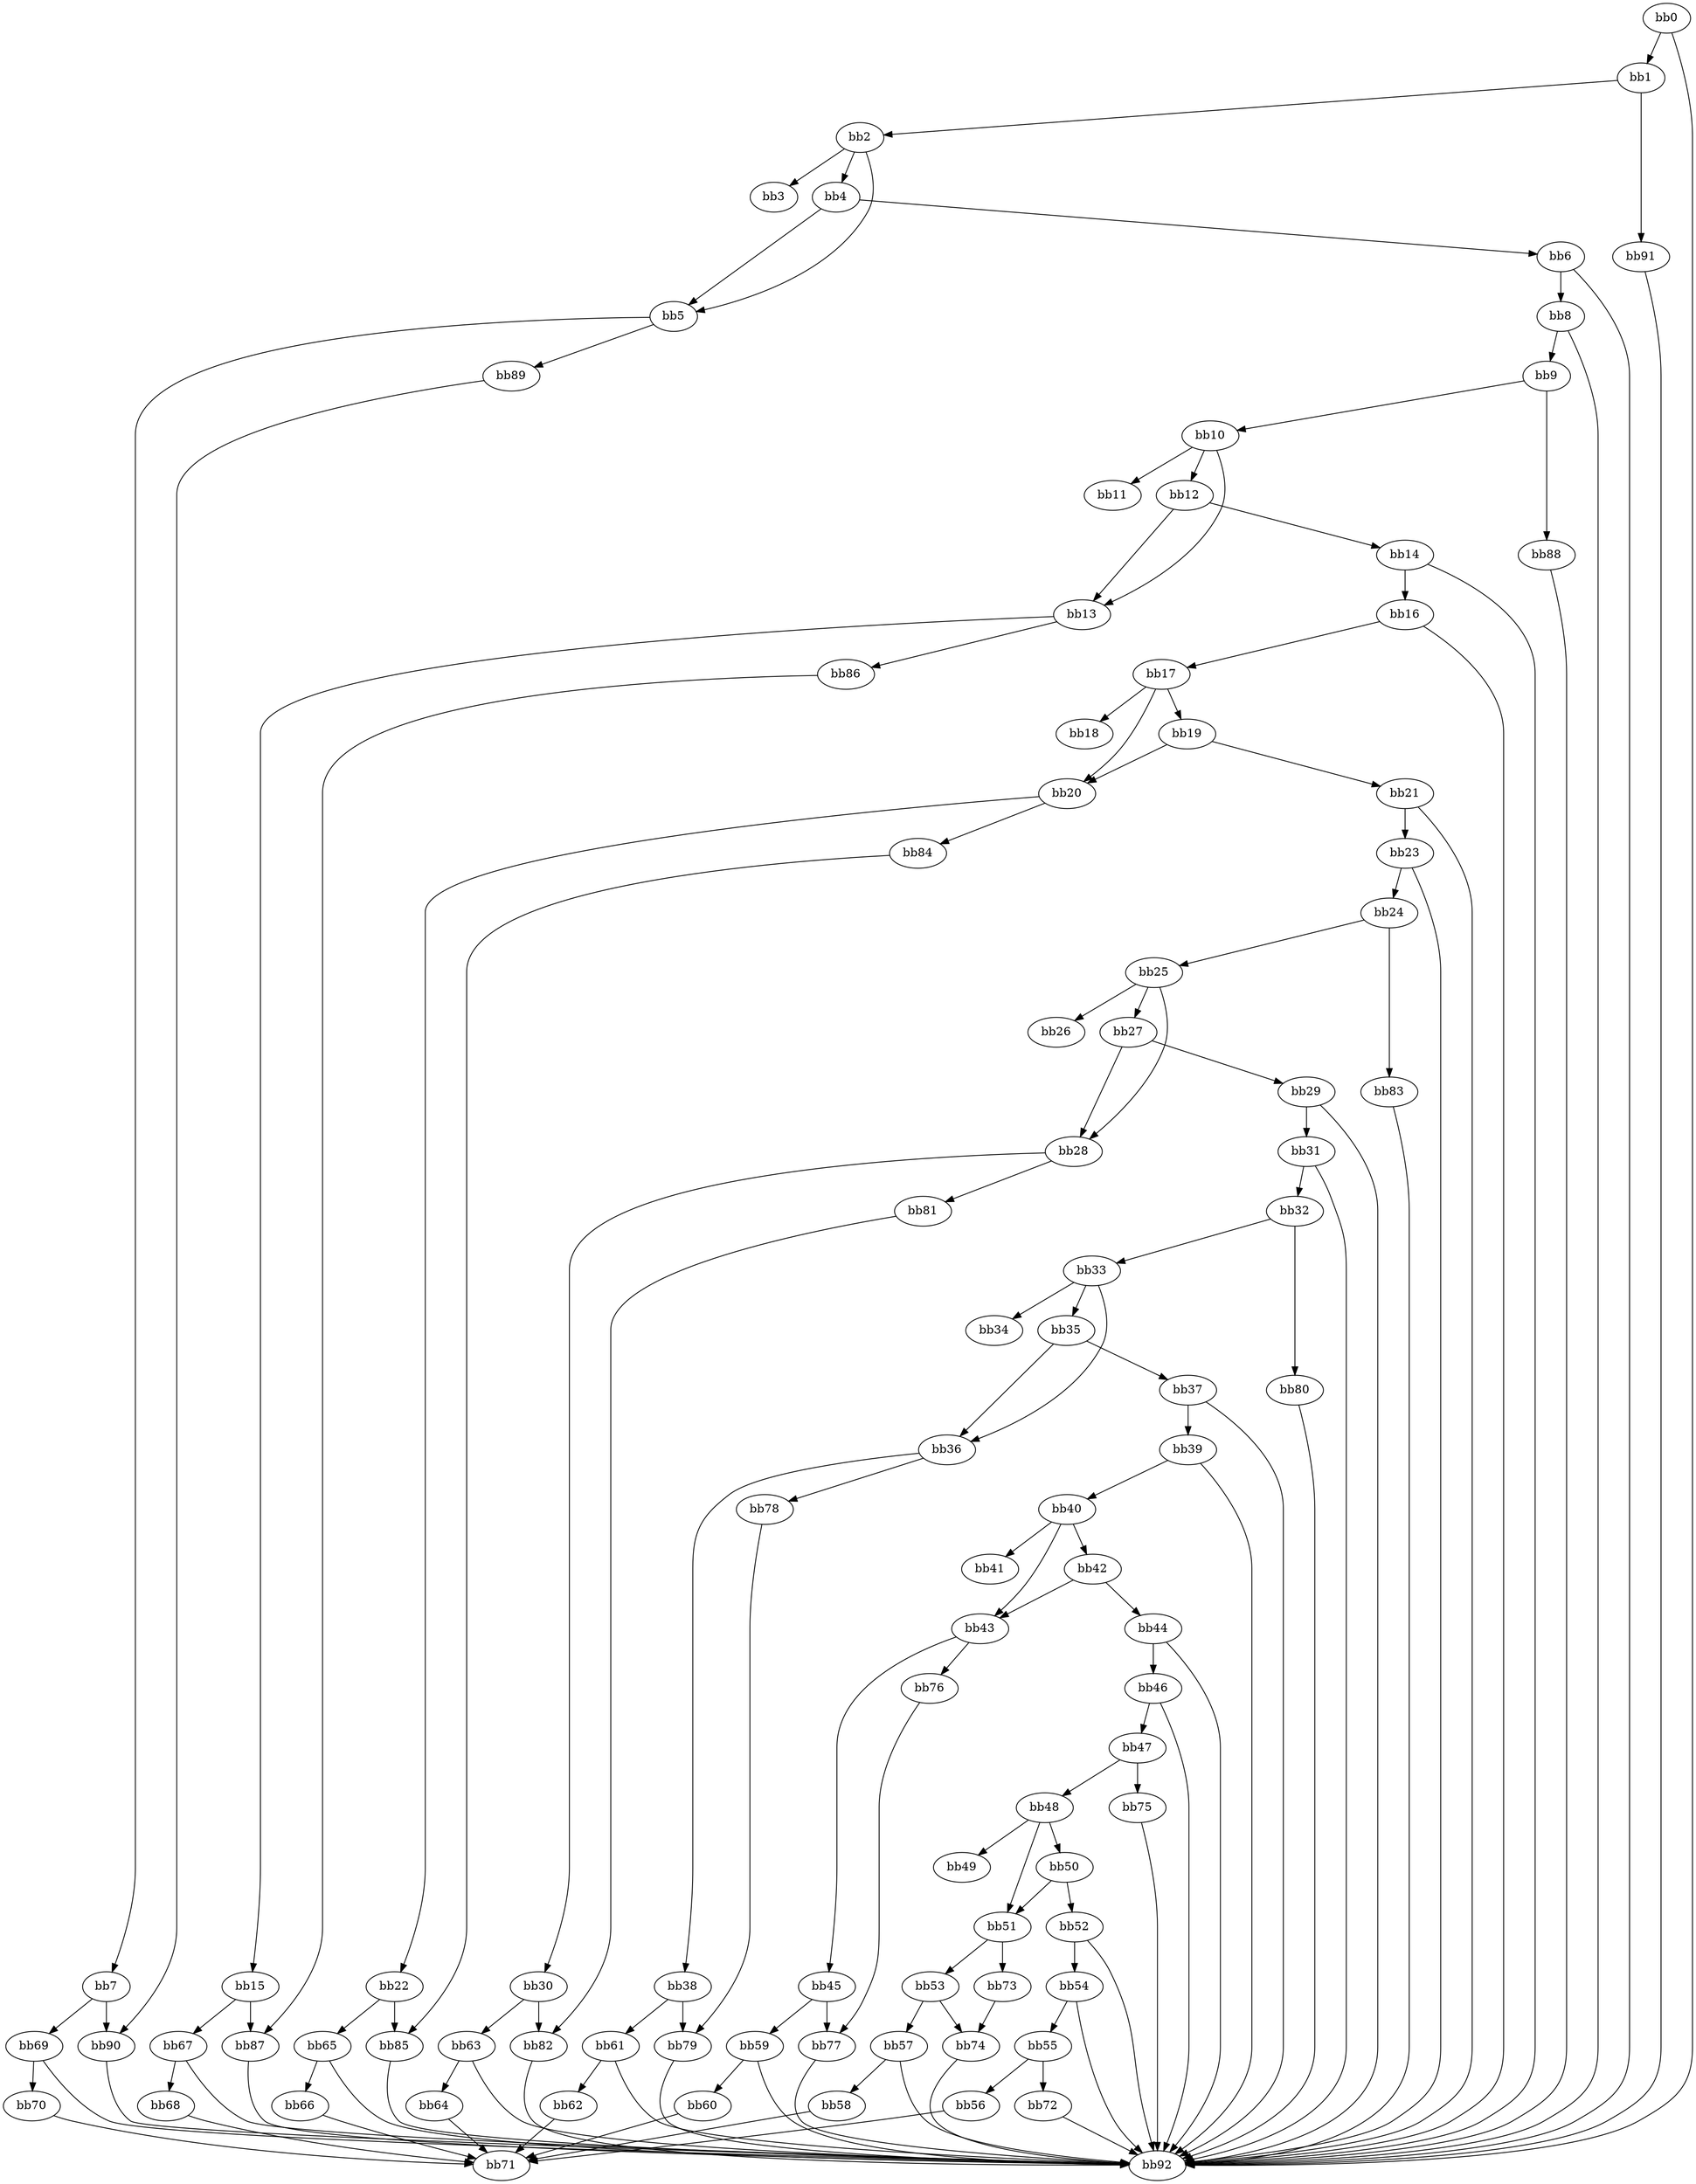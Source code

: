 digraph {
    0 [ label = "bb0\l" ]
    1 [ label = "bb1\l" ]
    2 [ label = "bb2\l" ]
    3 [ label = "bb3\l" ]
    4 [ label = "bb4\l" ]
    5 [ label = "bb5\l" ]
    6 [ label = "bb6\l" ]
    7 [ label = "bb7\l" ]
    8 [ label = "bb8\l" ]
    9 [ label = "bb9\l" ]
    10 [ label = "bb10\l" ]
    11 [ label = "bb11\l" ]
    12 [ label = "bb12\l" ]
    13 [ label = "bb13\l" ]
    14 [ label = "bb14\l" ]
    15 [ label = "bb15\l" ]
    16 [ label = "bb16\l" ]
    17 [ label = "bb17\l" ]
    18 [ label = "bb18\l" ]
    19 [ label = "bb19\l" ]
    20 [ label = "bb20\l" ]
    21 [ label = "bb21\l" ]
    22 [ label = "bb22\l" ]
    23 [ label = "bb23\l" ]
    24 [ label = "bb24\l" ]
    25 [ label = "bb25\l" ]
    26 [ label = "bb26\l" ]
    27 [ label = "bb27\l" ]
    28 [ label = "bb28\l" ]
    29 [ label = "bb29\l" ]
    30 [ label = "bb30\l" ]
    31 [ label = "bb31\l" ]
    32 [ label = "bb32\l" ]
    33 [ label = "bb33\l" ]
    34 [ label = "bb34\l" ]
    35 [ label = "bb35\l" ]
    36 [ label = "bb36\l" ]
    37 [ label = "bb37\l" ]
    38 [ label = "bb38\l" ]
    39 [ label = "bb39\l" ]
    40 [ label = "bb40\l" ]
    41 [ label = "bb41\l" ]
    42 [ label = "bb42\l" ]
    43 [ label = "bb43\l" ]
    44 [ label = "bb44\l" ]
    45 [ label = "bb45\l" ]
    46 [ label = "bb46\l" ]
    47 [ label = "bb47\l" ]
    48 [ label = "bb48\l" ]
    49 [ label = "bb49\l" ]
    50 [ label = "bb50\l" ]
    51 [ label = "bb51\l" ]
    52 [ label = "bb52\l" ]
    53 [ label = "bb53\l" ]
    54 [ label = "bb54\l" ]
    55 [ label = "bb55\l" ]
    56 [ label = "bb56\l" ]
    57 [ label = "bb57\l" ]
    58 [ label = "bb58\l" ]
    59 [ label = "bb59\l" ]
    60 [ label = "bb60\l" ]
    61 [ label = "bb61\l" ]
    62 [ label = "bb62\l" ]
    63 [ label = "bb63\l" ]
    64 [ label = "bb64\l" ]
    65 [ label = "bb65\l" ]
    66 [ label = "bb66\l" ]
    67 [ label = "bb67\l" ]
    68 [ label = "bb68\l" ]
    69 [ label = "bb69\l" ]
    70 [ label = "bb70\l" ]
    71 [ label = "bb71\l" ]
    72 [ label = "bb72\l" ]
    73 [ label = "bb73\l" ]
    74 [ label = "bb74\l" ]
    75 [ label = "bb75\l" ]
    76 [ label = "bb76\l" ]
    77 [ label = "bb77\l" ]
    78 [ label = "bb78\l" ]
    79 [ label = "bb79\l" ]
    80 [ label = "bb80\l" ]
    81 [ label = "bb81\l" ]
    82 [ label = "bb82\l" ]
    83 [ label = "bb83\l" ]
    84 [ label = "bb84\l" ]
    85 [ label = "bb85\l" ]
    86 [ label = "bb86\l" ]
    87 [ label = "bb87\l" ]
    88 [ label = "bb88\l" ]
    89 [ label = "bb89\l" ]
    90 [ label = "bb90\l" ]
    91 [ label = "bb91\l" ]
    92 [ label = "bb92\l" ]
    0 -> 1 [ ]
    0 -> 92 [ ]
    1 -> 2 [ ]
    1 -> 91 [ ]
    2 -> 3 [ ]
    2 -> 4 [ ]
    2 -> 5 [ ]
    4 -> 5 [ ]
    4 -> 6 [ ]
    5 -> 7 [ ]
    5 -> 89 [ ]
    6 -> 8 [ ]
    6 -> 92 [ ]
    7 -> 69 [ ]
    7 -> 90 [ ]
    8 -> 9 [ ]
    8 -> 92 [ ]
    9 -> 10 [ ]
    9 -> 88 [ ]
    10 -> 11 [ ]
    10 -> 12 [ ]
    10 -> 13 [ ]
    12 -> 13 [ ]
    12 -> 14 [ ]
    13 -> 15 [ ]
    13 -> 86 [ ]
    14 -> 16 [ ]
    14 -> 92 [ ]
    15 -> 67 [ ]
    15 -> 87 [ ]
    16 -> 17 [ ]
    16 -> 92 [ ]
    17 -> 18 [ ]
    17 -> 19 [ ]
    17 -> 20 [ ]
    19 -> 20 [ ]
    19 -> 21 [ ]
    20 -> 22 [ ]
    20 -> 84 [ ]
    21 -> 23 [ ]
    21 -> 92 [ ]
    22 -> 65 [ ]
    22 -> 85 [ ]
    23 -> 24 [ ]
    23 -> 92 [ ]
    24 -> 25 [ ]
    24 -> 83 [ ]
    25 -> 26 [ ]
    25 -> 27 [ ]
    25 -> 28 [ ]
    27 -> 28 [ ]
    27 -> 29 [ ]
    28 -> 30 [ ]
    28 -> 81 [ ]
    29 -> 31 [ ]
    29 -> 92 [ ]
    30 -> 63 [ ]
    30 -> 82 [ ]
    31 -> 32 [ ]
    31 -> 92 [ ]
    32 -> 33 [ ]
    32 -> 80 [ ]
    33 -> 34 [ ]
    33 -> 35 [ ]
    33 -> 36 [ ]
    35 -> 36 [ ]
    35 -> 37 [ ]
    36 -> 38 [ ]
    36 -> 78 [ ]
    37 -> 39 [ ]
    37 -> 92 [ ]
    38 -> 61 [ ]
    38 -> 79 [ ]
    39 -> 40 [ ]
    39 -> 92 [ ]
    40 -> 41 [ ]
    40 -> 42 [ ]
    40 -> 43 [ ]
    42 -> 43 [ ]
    42 -> 44 [ ]
    43 -> 45 [ ]
    43 -> 76 [ ]
    44 -> 46 [ ]
    44 -> 92 [ ]
    45 -> 59 [ ]
    45 -> 77 [ ]
    46 -> 47 [ ]
    46 -> 92 [ ]
    47 -> 48 [ ]
    47 -> 75 [ ]
    48 -> 49 [ ]
    48 -> 50 [ ]
    48 -> 51 [ ]
    50 -> 51 [ ]
    50 -> 52 [ ]
    51 -> 53 [ ]
    51 -> 73 [ ]
    52 -> 54 [ ]
    52 -> 92 [ ]
    53 -> 57 [ ]
    53 -> 74 [ ]
    54 -> 55 [ ]
    54 -> 92 [ ]
    55 -> 56 [ ]
    55 -> 72 [ ]
    56 -> 71 [ ]
    57 -> 58 [ ]
    57 -> 92 [ ]
    58 -> 71 [ ]
    59 -> 60 [ ]
    59 -> 92 [ ]
    60 -> 71 [ ]
    61 -> 62 [ ]
    61 -> 92 [ ]
    62 -> 71 [ ]
    63 -> 64 [ ]
    63 -> 92 [ ]
    64 -> 71 [ ]
    65 -> 66 [ ]
    65 -> 92 [ ]
    66 -> 71 [ ]
    67 -> 68 [ ]
    67 -> 92 [ ]
    68 -> 71 [ ]
    69 -> 70 [ ]
    69 -> 92 [ ]
    70 -> 71 [ ]
    72 -> 92 [ ]
    73 -> 74 [ ]
    74 -> 92 [ ]
    75 -> 92 [ ]
    76 -> 77 [ ]
    77 -> 92 [ ]
    78 -> 79 [ ]
    79 -> 92 [ ]
    80 -> 92 [ ]
    81 -> 82 [ ]
    82 -> 92 [ ]
    83 -> 92 [ ]
    84 -> 85 [ ]
    85 -> 92 [ ]
    86 -> 87 [ ]
    87 -> 92 [ ]
    88 -> 92 [ ]
    89 -> 90 [ ]
    90 -> 92 [ ]
    91 -> 92 [ ]
}

